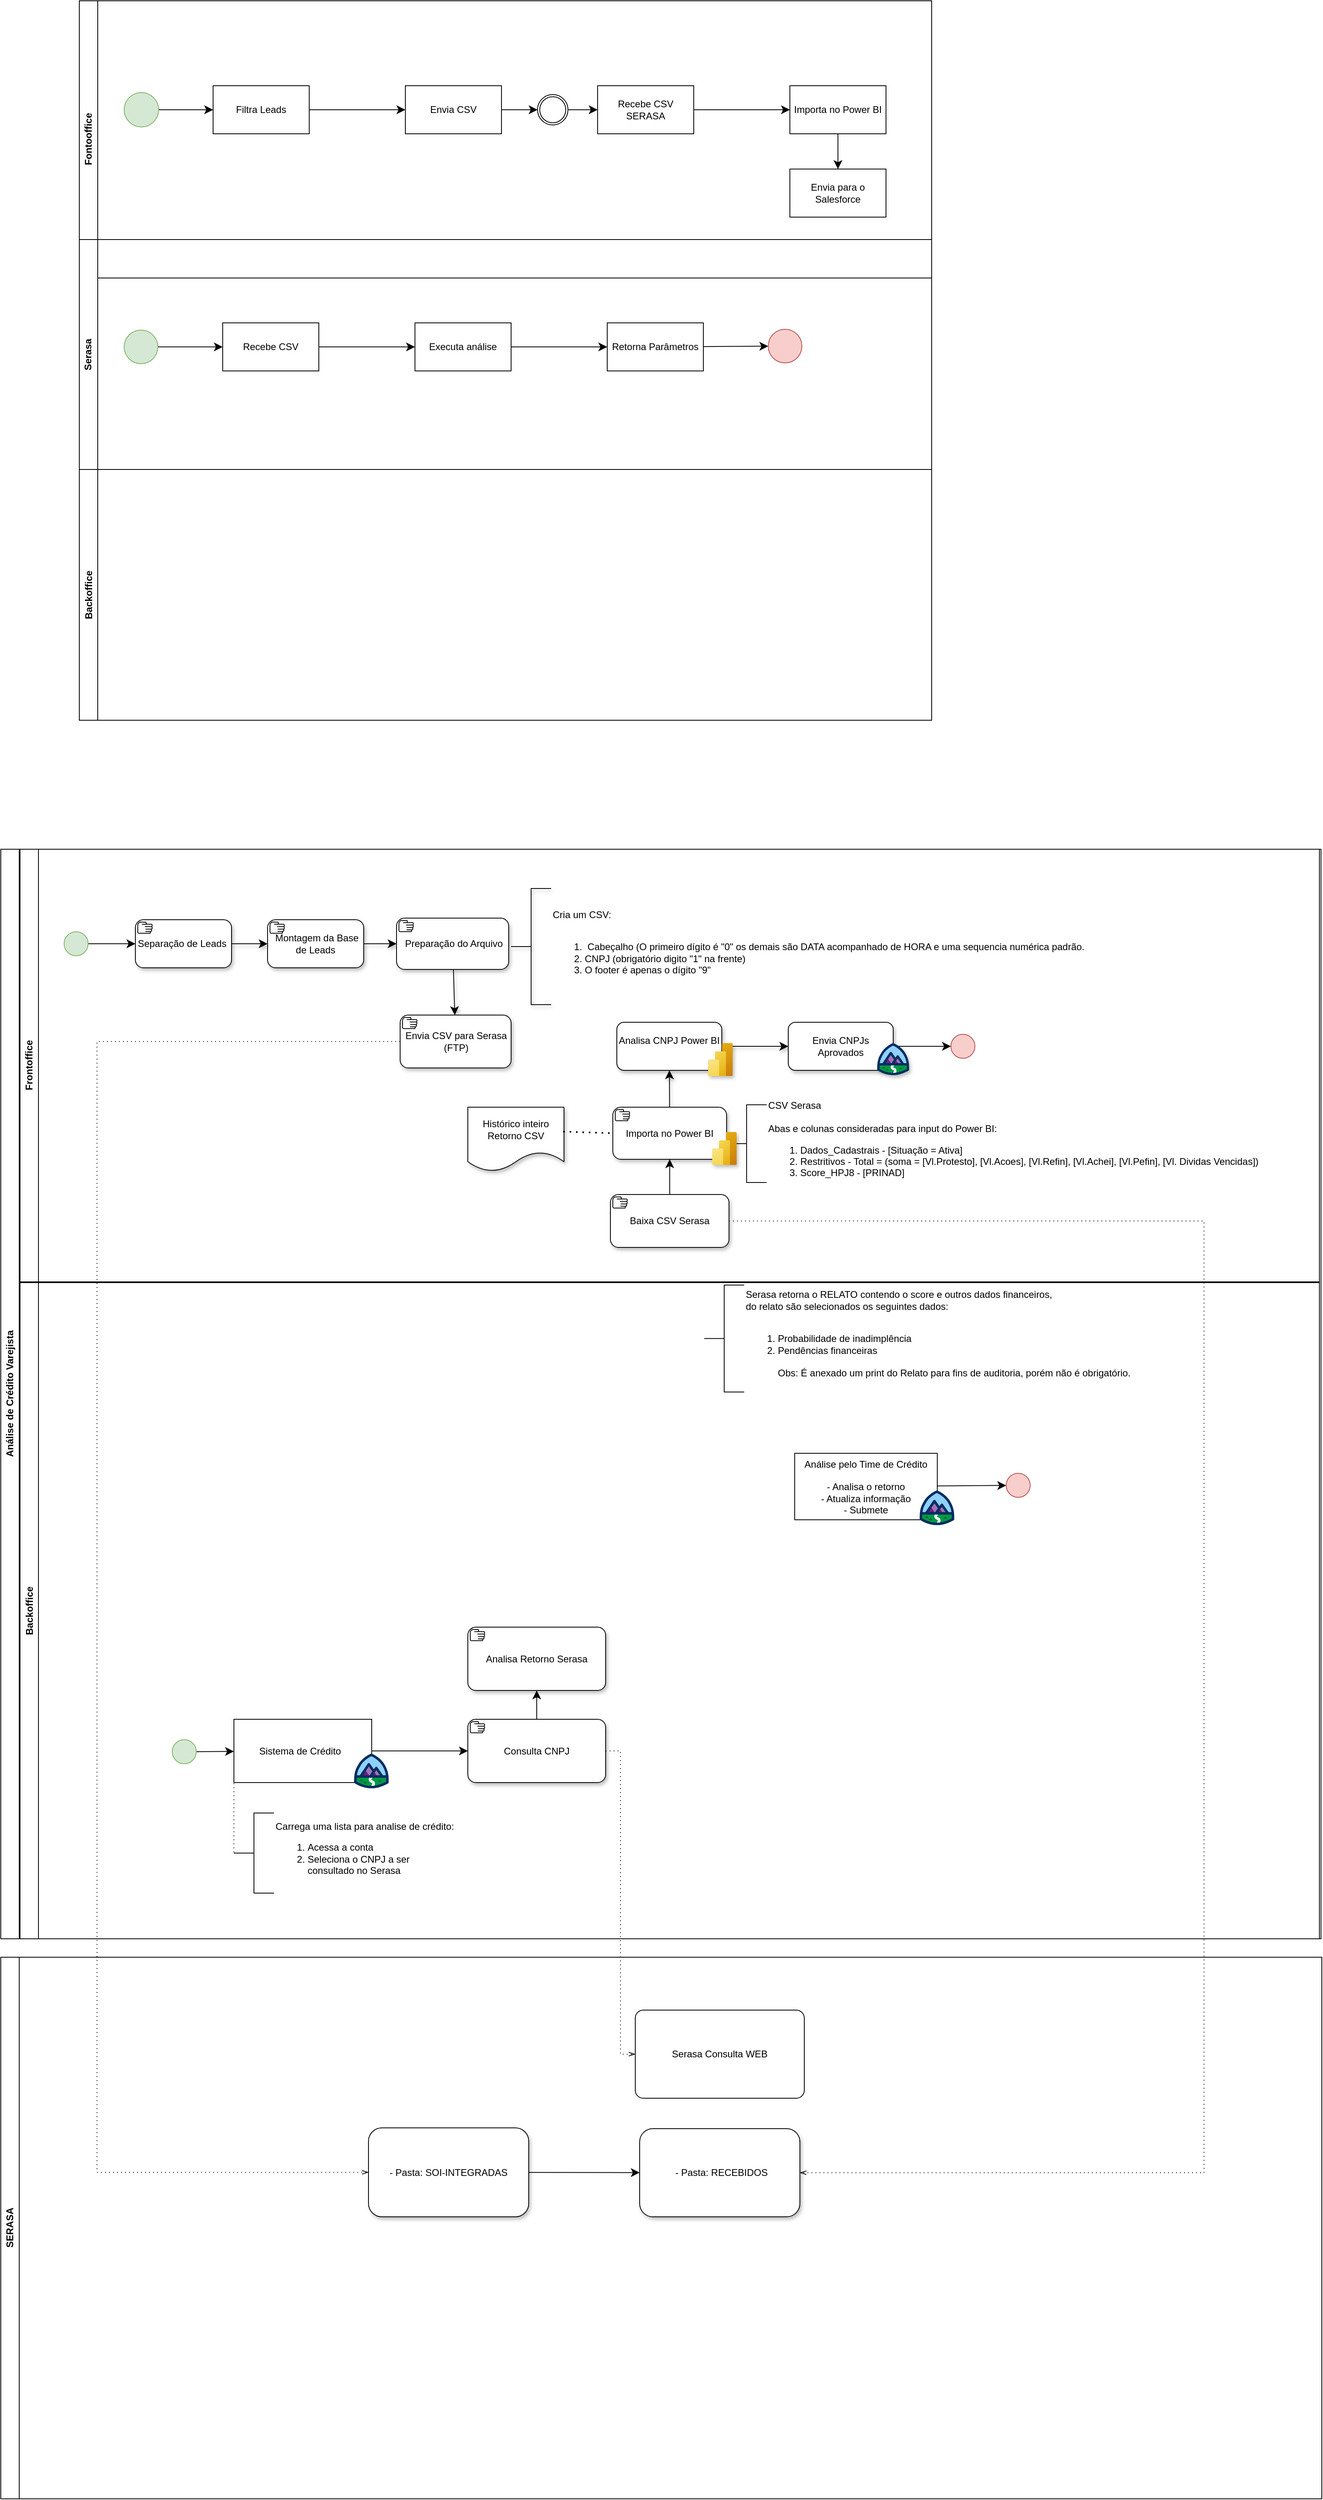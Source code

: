 <mxfile version="24.4.13" type="github">
  <diagram name="Página-1" id="HzU6DnvcWr33lS5XU5_k">
    <mxGraphModel dx="2713" dy="1324" grid="0" gridSize="10" guides="1" tooltips="1" connect="1" arrows="1" fold="1" page="0" pageScale="1" pageWidth="827" pageHeight="1169" math="0" shadow="0">
      <root>
        <mxCell id="0" />
        <mxCell id="1" parent="0" />
        <mxCell id="F1_kbiJudmcKUoZWItg5-99" value="Fontooffice" style="swimlane;horizontal=0;whiteSpace=wrap;html=1;" vertex="1" parent="1">
          <mxGeometry x="-417" y="-90" width="1064" height="346" as="geometry" />
        </mxCell>
        <mxCell id="F1_kbiJudmcKUoZWItg5-100" value="" style="endArrow=classic;html=1;rounded=0;fontSize=12;startSize=8;endSize=8;curved=1;entryX=0;entryY=0.5;entryDx=0;entryDy=0;" edge="1" parent="F1_kbiJudmcKUoZWItg5-99" source="F1_kbiJudmcKUoZWItg5-101" target="F1_kbiJudmcKUoZWItg5-103">
          <mxGeometry width="50" height="50" relative="1" as="geometry">
            <mxPoint x="97" y="138.5" as="sourcePoint" />
            <mxPoint x="222" y="153.5" as="targetPoint" />
          </mxGeometry>
        </mxCell>
        <mxCell id="F1_kbiJudmcKUoZWItg5-101" value="" style="ellipse;whiteSpace=wrap;html=1;aspect=fixed;fillColor=#d5e8d4;strokeColor=#82b366;" vertex="1" parent="F1_kbiJudmcKUoZWItg5-99">
          <mxGeometry x="56" y="114.5" width="43" height="43" as="geometry" />
        </mxCell>
        <mxCell id="F1_kbiJudmcKUoZWItg5-102" value="" style="edgeStyle=none;curved=1;rounded=0;orthogonalLoop=1;jettySize=auto;html=1;fontSize=12;startSize=8;endSize=8;" edge="1" parent="F1_kbiJudmcKUoZWItg5-99" source="F1_kbiJudmcKUoZWItg5-103" target="F1_kbiJudmcKUoZWItg5-105">
          <mxGeometry relative="1" as="geometry" />
        </mxCell>
        <mxCell id="F1_kbiJudmcKUoZWItg5-103" value="Filtra Leads" style="rounded=0;whiteSpace=wrap;html=1;" vertex="1" parent="F1_kbiJudmcKUoZWItg5-99">
          <mxGeometry x="167" y="106" width="120" height="60" as="geometry" />
        </mxCell>
        <mxCell id="F1_kbiJudmcKUoZWItg5-104" value="" style="edgeStyle=none;curved=1;rounded=0;orthogonalLoop=1;jettySize=auto;html=1;fontSize=12;startSize=8;endSize=8;entryX=0;entryY=0.5;entryDx=0;entryDy=0;entryPerimeter=0;" edge="1" parent="F1_kbiJudmcKUoZWItg5-99" source="F1_kbiJudmcKUoZWItg5-105" target="F1_kbiJudmcKUoZWItg5-112">
          <mxGeometry relative="1" as="geometry" />
        </mxCell>
        <mxCell id="F1_kbiJudmcKUoZWItg5-105" value="Envia CSV" style="rounded=0;whiteSpace=wrap;html=1;" vertex="1" parent="F1_kbiJudmcKUoZWItg5-99">
          <mxGeometry x="407" y="106" width="120" height="60" as="geometry" />
        </mxCell>
        <mxCell id="F1_kbiJudmcKUoZWItg5-106" value="" style="edgeStyle=none;curved=1;rounded=0;orthogonalLoop=1;jettySize=auto;html=1;fontSize=12;startSize=8;endSize=8;" edge="1" parent="F1_kbiJudmcKUoZWItg5-99" source="F1_kbiJudmcKUoZWItg5-107" target="F1_kbiJudmcKUoZWItg5-109">
          <mxGeometry relative="1" as="geometry" />
        </mxCell>
        <mxCell id="F1_kbiJudmcKUoZWItg5-107" value="Recebe CSV SERASA" style="rounded=0;whiteSpace=wrap;html=1;" vertex="1" parent="F1_kbiJudmcKUoZWItg5-99">
          <mxGeometry x="647" y="106" width="120" height="60" as="geometry" />
        </mxCell>
        <mxCell id="F1_kbiJudmcKUoZWItg5-108" value="" style="edgeStyle=none;curved=1;rounded=0;orthogonalLoop=1;jettySize=auto;html=1;fontSize=12;startSize=8;endSize=8;" edge="1" parent="F1_kbiJudmcKUoZWItg5-99" source="F1_kbiJudmcKUoZWItg5-109" target="F1_kbiJudmcKUoZWItg5-110">
          <mxGeometry relative="1" as="geometry" />
        </mxCell>
        <mxCell id="F1_kbiJudmcKUoZWItg5-109" value="Importa no Power BI" style="rounded=0;whiteSpace=wrap;html=1;" vertex="1" parent="F1_kbiJudmcKUoZWItg5-99">
          <mxGeometry x="887" y="106" width="120" height="60" as="geometry" />
        </mxCell>
        <mxCell id="F1_kbiJudmcKUoZWItg5-110" value="Envia para o Salesforce" style="rounded=0;whiteSpace=wrap;html=1;" vertex="1" parent="F1_kbiJudmcKUoZWItg5-99">
          <mxGeometry x="887" y="210" width="120" height="60" as="geometry" />
        </mxCell>
        <mxCell id="F1_kbiJudmcKUoZWItg5-111" value="" style="edgeStyle=none;curved=1;rounded=0;orthogonalLoop=1;jettySize=auto;html=1;fontSize=12;startSize=8;endSize=8;" edge="1" parent="F1_kbiJudmcKUoZWItg5-99" source="F1_kbiJudmcKUoZWItg5-112" target="F1_kbiJudmcKUoZWItg5-107">
          <mxGeometry relative="1" as="geometry" />
        </mxCell>
        <mxCell id="F1_kbiJudmcKUoZWItg5-112" value="" style="points=[[0.145,0.145,0],[0.5,0,0],[0.855,0.145,0],[1,0.5,0],[0.855,0.855,0],[0.5,1,0],[0.145,0.855,0],[0,0.5,0]];shape=mxgraph.bpmn.event;html=1;verticalLabelPosition=bottom;labelBackgroundColor=#ffffff;verticalAlign=top;align=center;perimeter=ellipsePerimeter;outlineConnect=0;aspect=fixed;outline=throwing;symbol=general;" vertex="1" parent="F1_kbiJudmcKUoZWItg5-99">
          <mxGeometry x="572" y="117" width="38" height="38" as="geometry" />
        </mxCell>
        <mxCell id="F1_kbiJudmcKUoZWItg5-113" value="Serasa" style="swimlane;horizontal=0;whiteSpace=wrap;html=1;" vertex="1" parent="1">
          <mxGeometry x="-417" y="208" width="1064" height="287" as="geometry" />
        </mxCell>
        <mxCell id="F1_kbiJudmcKUoZWItg5-114" value="" style="edgeStyle=none;curved=1;rounded=0;orthogonalLoop=1;jettySize=auto;html=1;fontSize=12;startSize=8;endSize=8;" edge="1" parent="F1_kbiJudmcKUoZWItg5-113" source="F1_kbiJudmcKUoZWItg5-115" target="F1_kbiJudmcKUoZWItg5-117">
          <mxGeometry relative="1" as="geometry" />
        </mxCell>
        <mxCell id="F1_kbiJudmcKUoZWItg5-115" value="" style="ellipse;whiteSpace=wrap;html=1;aspect=fixed;fillColor=#d5e8d4;strokeColor=#82b366;" vertex="1" parent="F1_kbiJudmcKUoZWItg5-113">
          <mxGeometry x="56" y="113" width="42" height="42" as="geometry" />
        </mxCell>
        <mxCell id="F1_kbiJudmcKUoZWItg5-116" value="" style="edgeStyle=none;curved=1;rounded=0;orthogonalLoop=1;jettySize=auto;html=1;fontSize=12;startSize=8;endSize=8;" edge="1" parent="F1_kbiJudmcKUoZWItg5-113" source="F1_kbiJudmcKUoZWItg5-117" target="F1_kbiJudmcKUoZWItg5-119">
          <mxGeometry relative="1" as="geometry" />
        </mxCell>
        <mxCell id="F1_kbiJudmcKUoZWItg5-117" value="Recebe CSV" style="whiteSpace=wrap;html=1;" vertex="1" parent="F1_kbiJudmcKUoZWItg5-113">
          <mxGeometry x="179" y="104" width="120" height="60" as="geometry" />
        </mxCell>
        <mxCell id="F1_kbiJudmcKUoZWItg5-118" value="" style="edgeStyle=none;curved=1;rounded=0;orthogonalLoop=1;jettySize=auto;html=1;fontSize=12;startSize=8;endSize=8;" edge="1" parent="F1_kbiJudmcKUoZWItg5-113" source="F1_kbiJudmcKUoZWItg5-119" target="F1_kbiJudmcKUoZWItg5-121">
          <mxGeometry relative="1" as="geometry" />
        </mxCell>
        <mxCell id="F1_kbiJudmcKUoZWItg5-119" value="Executa análise" style="whiteSpace=wrap;html=1;" vertex="1" parent="F1_kbiJudmcKUoZWItg5-113">
          <mxGeometry x="419" y="104" width="120" height="60" as="geometry" />
        </mxCell>
        <mxCell id="F1_kbiJudmcKUoZWItg5-120" value="" style="edgeStyle=none;curved=1;rounded=0;orthogonalLoop=1;jettySize=auto;html=1;fontSize=12;startSize=8;endSize=8;" edge="1" parent="F1_kbiJudmcKUoZWItg5-113" source="F1_kbiJudmcKUoZWItg5-121" target="F1_kbiJudmcKUoZWItg5-122">
          <mxGeometry relative="1" as="geometry" />
        </mxCell>
        <mxCell id="F1_kbiJudmcKUoZWItg5-121" value="Retorna Parâmetros" style="whiteSpace=wrap;html=1;" vertex="1" parent="F1_kbiJudmcKUoZWItg5-113">
          <mxGeometry x="659" y="104" width="120" height="60" as="geometry" />
        </mxCell>
        <mxCell id="F1_kbiJudmcKUoZWItg5-122" value="" style="ellipse;whiteSpace=wrap;html=1;fillColor=#f8cecc;strokeColor=#b85450;" vertex="1" parent="F1_kbiJudmcKUoZWItg5-113">
          <mxGeometry x="860" y="112" width="42" height="42" as="geometry" />
        </mxCell>
        <mxCell id="F1_kbiJudmcKUoZWItg5-123" value="Backoffice" style="swimlane;horizontal=0;whiteSpace=wrap;html=1;" vertex="1" parent="1">
          <mxGeometry x="-417" y="495" width="1064" height="313" as="geometry" />
        </mxCell>
        <mxCell id="F1_kbiJudmcKUoZWItg5-124" value="Frontoffice" style="swimlane;horizontal=0;whiteSpace=wrap;html=1;" vertex="1" parent="1">
          <mxGeometry x="-491" y="969" width="1622" height="540" as="geometry" />
        </mxCell>
        <mxCell id="F1_kbiJudmcKUoZWItg5-125" value="Análise de Crédito Varejista" style="swimlane;horizontal=0;whiteSpace=wrap;html=1;strokeWidth=1;gradientColor=none;" vertex="1" parent="1">
          <mxGeometry x="-515" y="969" width="1648" height="1360" as="geometry" />
        </mxCell>
        <mxCell id="F1_kbiJudmcKUoZWItg5-126" value="" style="edgeStyle=none;curved=1;rounded=0;orthogonalLoop=1;jettySize=auto;html=1;fontSize=12;startSize=8;endSize=8;" edge="1" parent="F1_kbiJudmcKUoZWItg5-125" source="F1_kbiJudmcKUoZWItg5-127" target="F1_kbiJudmcKUoZWItg5-133">
          <mxGeometry relative="1" as="geometry" />
        </mxCell>
        <mxCell id="F1_kbiJudmcKUoZWItg5-127" value="" style="ellipse;whiteSpace=wrap;html=1;aspect=fixed;fillColor=#d5e8d4;strokeColor=#82b366;" vertex="1" parent="F1_kbiJudmcKUoZWItg5-125">
          <mxGeometry x="79" y="103" width="30" height="30" as="geometry" />
        </mxCell>
        <mxCell id="F1_kbiJudmcKUoZWItg5-128" value="" style="ellipse;whiteSpace=wrap;html=1;aspect=fixed;fillColor=#f8cecc;strokeColor=#b85450;" vertex="1" parent="F1_kbiJudmcKUoZWItg5-125">
          <mxGeometry x="1186" y="231" width="30" height="30" as="geometry" />
        </mxCell>
        <mxCell id="F1_kbiJudmcKUoZWItg5-129" value="" style="edgeStyle=none;curved=1;rounded=0;orthogonalLoop=1;jettySize=auto;html=1;fontSize=12;startSize=8;endSize=8;shadow=1;" edge="1" parent="F1_kbiJudmcKUoZWItg5-125" source="F1_kbiJudmcKUoZWItg5-137" target="F1_kbiJudmcKUoZWItg5-140">
          <mxGeometry relative="1" as="geometry" />
        </mxCell>
        <mxCell id="F1_kbiJudmcKUoZWItg5-130" value="" style="edgeStyle=none;curved=1;rounded=0;orthogonalLoop=1;jettySize=auto;html=1;fontSize=12;startSize=8;endSize=8;shadow=1;" edge="1" parent="F1_kbiJudmcKUoZWItg5-125" source="F1_kbiJudmcKUoZWItg5-140" target="F1_kbiJudmcKUoZWItg5-143">
          <mxGeometry relative="1" as="geometry" />
        </mxCell>
        <mxCell id="F1_kbiJudmcKUoZWItg5-131" value="" style="edgeStyle=none;curved=1;rounded=0;orthogonalLoop=1;jettySize=auto;html=1;fontSize=12;startSize=8;endSize=8;shadow=1;" edge="1" parent="F1_kbiJudmcKUoZWItg5-125" source="F1_kbiJudmcKUoZWItg5-151" target="F1_kbiJudmcKUoZWItg5-132">
          <mxGeometry relative="1" as="geometry">
            <mxPoint x="579.5" y="148.0" as="sourcePoint" />
            <mxPoint x="596" y="201" as="targetPoint" />
          </mxGeometry>
        </mxCell>
        <mxCell id="F1_kbiJudmcKUoZWItg5-132" value="&lt;div&gt;Envia CSV para Serasa (FTP)&lt;/div&gt;" style="points=[[0.25,0,0],[0.5,0,0],[0.75,0,0],[1,0.25,0],[1,0.5,0],[1,0.75,0],[0.75,1,0],[0.5,1,0],[0.25,1,0],[0,0.75,0],[0,0.5,0],[0,0.25,0]];shape=mxgraph.bpmn.task;whiteSpace=wrap;rectStyle=rounded;size=10;html=1;container=1;expand=0;collapsible=0;taskMarker=manual;shadow=1;" vertex="1" parent="F1_kbiJudmcKUoZWItg5-125">
          <mxGeometry x="498.5" y="207" width="138.5" height="66" as="geometry" />
        </mxCell>
        <mxCell id="F1_kbiJudmcKUoZWItg5-133" value="&lt;div&gt;Separação d&lt;span style=&quot;background-color: initial;&quot;&gt;e Leads&amp;nbsp;&lt;/span&gt;&lt;/div&gt;" style="points=[[0.25,0,0],[0.5,0,0],[0.75,0,0],[1,0.25,0],[1,0.5,0],[1,0.75,0],[0.75,1,0],[0.5,1,0],[0.25,1,0],[0,0.75,0],[0,0.5,0],[0,0.25,0]];shape=mxgraph.bpmn.task;whiteSpace=wrap;rectStyle=rounded;size=10;html=1;container=1;expand=0;collapsible=0;taskMarker=manual;shadow=1;" vertex="1" parent="F1_kbiJudmcKUoZWItg5-125">
          <mxGeometry x="168" y="88" width="120" height="60" as="geometry" />
        </mxCell>
        <mxCell id="F1_kbiJudmcKUoZWItg5-134" value="&amp;nbsp;Montagem da Base de Leads" style="points=[[0.25,0,0],[0.5,0,0],[0.75,0,0],[1,0.25,0],[1,0.5,0],[1,0.75,0],[0.75,1,0],[0.5,1,0],[0.25,1,0],[0,0.75,0],[0,0.5,0],[0,0.25,0]];shape=mxgraph.bpmn.task;whiteSpace=wrap;rectStyle=rounded;size=10;html=1;container=1;expand=0;collapsible=0;taskMarker=manual;shadow=1;" vertex="1" parent="F1_kbiJudmcKUoZWItg5-125">
          <mxGeometry x="333" y="88" width="120" height="60" as="geometry" />
        </mxCell>
        <mxCell id="F1_kbiJudmcKUoZWItg5-135" value="" style="edgeStyle=none;curved=1;rounded=0;orthogonalLoop=1;jettySize=auto;html=1;fontSize=12;startSize=8;endSize=8;shadow=1;entryX=0;entryY=0.5;entryDx=0;entryDy=0;" edge="1" parent="F1_kbiJudmcKUoZWItg5-125" source="F1_kbiJudmcKUoZWItg5-133" target="F1_kbiJudmcKUoZWItg5-134">
          <mxGeometry relative="1" as="geometry">
            <mxPoint x="322" y="118" as="targetPoint" />
          </mxGeometry>
        </mxCell>
        <mxCell id="F1_kbiJudmcKUoZWItg5-136" value="" style="edgeStyle=none;curved=1;rounded=0;orthogonalLoop=1;jettySize=auto;html=1;fontSize=12;startSize=8;endSize=8;shadow=1;" edge="1" parent="F1_kbiJudmcKUoZWItg5-125" source="F1_kbiJudmcKUoZWItg5-134" target="F1_kbiJudmcKUoZWItg5-151">
          <mxGeometry relative="1" as="geometry">
            <mxPoint x="514.0" y="118.0" as="targetPoint" />
          </mxGeometry>
        </mxCell>
        <mxCell id="F1_kbiJudmcKUoZWItg5-138" value="" style="edgeStyle=none;curved=1;rounded=0;orthogonalLoop=1;jettySize=auto;html=1;fontSize=12;startSize=8;endSize=8;" edge="1" parent="F1_kbiJudmcKUoZWItg5-125" source="F1_kbiJudmcKUoZWItg5-143" target="F1_kbiJudmcKUoZWItg5-128">
          <mxGeometry relative="1" as="geometry" />
        </mxCell>
        <mxCell id="F1_kbiJudmcKUoZWItg5-139" value="" style="group;shadow=1;rounded=0;" vertex="1" connectable="0" parent="F1_kbiJudmcKUoZWItg5-125">
          <mxGeometry x="769" y="216" width="144.75" height="67" as="geometry" />
        </mxCell>
        <mxCell id="F1_kbiJudmcKUoZWItg5-140" value="Analisa CNPJ Power BI&lt;div&gt;&lt;br&gt;&lt;/div&gt;" style="rounded=1;whiteSpace=wrap;html=1;shadow=1;glass=0;" vertex="1" parent="F1_kbiJudmcKUoZWItg5-139">
          <mxGeometry width="131" height="60" as="geometry" />
        </mxCell>
        <mxCell id="F1_kbiJudmcKUoZWItg5-141" value="" style="image;aspect=fixed;html=1;points=[];align=center;fontSize=12;image=img/lib/azure2/analytics/Power_BI_Embedded.svg;shadow=1;" vertex="1" parent="F1_kbiJudmcKUoZWItg5-139">
          <mxGeometry x="114" y="26" width="30.75" height="41" as="geometry" />
        </mxCell>
        <mxCell id="F1_kbiJudmcKUoZWItg5-142" value="" style="group;shadow=1;" vertex="1" connectable="0" parent="F1_kbiJudmcKUoZWItg5-125">
          <mxGeometry x="983" y="216" width="151" height="66" as="geometry" />
        </mxCell>
        <mxCell id="F1_kbiJudmcKUoZWItg5-143" value="Envia CNPJs Aprovados" style="rounded=1;whiteSpace=wrap;html=1;shadow=1;glass=0;" vertex="1" parent="F1_kbiJudmcKUoZWItg5-142">
          <mxGeometry width="131" height="60" as="geometry" />
        </mxCell>
        <mxCell id="F1_kbiJudmcKUoZWItg5-144" value="" style="verticalLabelPosition=bottom;aspect=fixed;html=1;shape=mxgraph.salesforce.learning;shadow=1;" vertex="1" parent="F1_kbiJudmcKUoZWItg5-142">
          <mxGeometry x="111" y="26" width="40" height="40" as="geometry" />
        </mxCell>
        <mxCell id="F1_kbiJudmcKUoZWItg5-145" value="SERASA" style="swimlane;horizontal=0;whiteSpace=wrap;html=1;" vertex="1" parent="F1_kbiJudmcKUoZWItg5-125">
          <mxGeometry y="1383" width="1649" height="676" as="geometry" />
        </mxCell>
        <mxCell id="F1_kbiJudmcKUoZWItg5-146" value="" style="edgeStyle=none;curved=1;rounded=0;orthogonalLoop=1;jettySize=auto;html=1;fontSize=12;startSize=8;endSize=8;" edge="1" parent="F1_kbiJudmcKUoZWItg5-145" source="F1_kbiJudmcKUoZWItg5-147" target="F1_kbiJudmcKUoZWItg5-148">
          <mxGeometry relative="1" as="geometry" />
        </mxCell>
        <mxCell id="F1_kbiJudmcKUoZWItg5-147" value="&amp;nbsp;- Pasta: SOI-INTEGRADAS&amp;nbsp;" style="rounded=1;whiteSpace=wrap;html=1;shadow=1;" vertex="1" parent="F1_kbiJudmcKUoZWItg5-145">
          <mxGeometry x="459" y="213" width="200" height="111" as="geometry" />
        </mxCell>
        <mxCell id="F1_kbiJudmcKUoZWItg5-148" value="&amp;nbsp;- Pasta: RECEBIDOS" style="rounded=1;whiteSpace=wrap;html=1;shadow=1;" vertex="1" parent="F1_kbiJudmcKUoZWItg5-145">
          <mxGeometry x="797.5" y="214" width="200" height="110" as="geometry" />
        </mxCell>
        <mxCell id="F1_kbiJudmcKUoZWItg5-188" value="Serasa Consulta WEB" style="points=[[0.25,0,0],[0.5,0,0],[0.75,0,0],[1,0.25,0],[1,0.5,0],[1,0.75,0],[0.75,1,0],[0.5,1,0],[0.25,1,0],[0,0.75,0],[0,0.5,0],[0,0.25,0]];shape=mxgraph.bpmn.task;whiteSpace=wrap;rectStyle=rounded;size=10;html=1;container=1;expand=0;collapsible=0;taskMarker=abstract;" vertex="1" parent="F1_kbiJudmcKUoZWItg5-145">
          <mxGeometry x="792" y="66" width="211" height="110" as="geometry" />
        </mxCell>
        <mxCell id="F1_kbiJudmcKUoZWItg5-149" value="Backoffice" style="swimlane;horizontal=0;whiteSpace=wrap;html=1;" vertex="1" parent="F1_kbiJudmcKUoZWItg5-125">
          <mxGeometry x="24" y="541" width="1622" height="819" as="geometry" />
        </mxCell>
        <mxCell id="F1_kbiJudmcKUoZWItg5-161" style="edgeStyle=none;curved=1;rounded=0;orthogonalLoop=1;jettySize=auto;html=1;fontSize=12;startSize=8;endSize=8;" edge="1" parent="F1_kbiJudmcKUoZWItg5-149" source="F1_kbiJudmcKUoZWItg5-162" target="F1_kbiJudmcKUoZWItg5-165">
          <mxGeometry relative="1" as="geometry" />
        </mxCell>
        <mxCell id="F1_kbiJudmcKUoZWItg5-162" value="" style="ellipse;whiteSpace=wrap;html=1;aspect=fixed;fillColor=#d5e8d4;strokeColor=#82b366;" vertex="1" parent="F1_kbiJudmcKUoZWItg5-149">
          <mxGeometry x="190" y="570.5" width="30" height="30" as="geometry" />
        </mxCell>
        <mxCell id="F1_kbiJudmcKUoZWItg5-164" value="" style="group" vertex="1" connectable="0" parent="F1_kbiJudmcKUoZWItg5-149">
          <mxGeometry x="267" y="545" width="522" height="86.18" as="geometry" />
        </mxCell>
        <mxCell id="F1_kbiJudmcKUoZWItg5-165" value="&lt;div&gt;&amp;nbsp;Sistema de Crédito&amp;nbsp;&amp;nbsp;&lt;span style=&quot;background-color: initial;&quot;&gt;&amp;nbsp;&lt;/span&gt;&lt;/div&gt;" style="rounded=0;whiteSpace=wrap;html=1;shadow=0;glass=0;" vertex="1" parent="F1_kbiJudmcKUoZWItg5-164">
          <mxGeometry width="172" height="79" as="geometry" />
        </mxCell>
        <mxCell id="F1_kbiJudmcKUoZWItg5-166" value="" style="verticalLabelPosition=bottom;aspect=fixed;html=1;shape=mxgraph.salesforce.learning;" vertex="1" parent="F1_kbiJudmcKUoZWItg5-164">
          <mxGeometry x="150" y="42.83" width="43.35" height="43.35" as="geometry" />
        </mxCell>
        <mxCell id="F1_kbiJudmcKUoZWItg5-167" value="" style="group;shadow=1;rounded=1;" vertex="1" connectable="0" parent="F1_kbiJudmcKUoZWItg5-149">
          <mxGeometry x="967" y="213" width="199.35" height="89.68" as="geometry" />
        </mxCell>
        <mxCell id="F1_kbiJudmcKUoZWItg5-168" value="&lt;div&gt;Análise pelo Time de Crédito&lt;br&gt;&lt;br&gt;- Analisa o retorno&lt;br&gt;&lt;/div&gt;&lt;div&gt;- Atualiza informação&lt;br&gt;- Submete&lt;br&gt;&lt;/div&gt;" style="rounded=0;whiteSpace=wrap;html=1;shadow=0;glass=0;" vertex="1" parent="F1_kbiJudmcKUoZWItg5-167">
          <mxGeometry width="178" height="83" as="geometry" />
        </mxCell>
        <mxCell id="F1_kbiJudmcKUoZWItg5-169" style="edgeStyle=none;curved=1;rounded=0;orthogonalLoop=1;jettySize=auto;html=1;entryX=0;entryY=0.5;entryDx=0;entryDy=0;fontSize=12;startSize=8;endSize=8;" edge="1" parent="F1_kbiJudmcKUoZWItg5-167" source="F1_kbiJudmcKUoZWItg5-168" target="F1_kbiJudmcKUoZWItg5-168">
          <mxGeometry relative="1" as="geometry" />
        </mxCell>
        <mxCell id="F1_kbiJudmcKUoZWItg5-170" value="" style="verticalLabelPosition=bottom;aspect=fixed;html=1;shape=mxgraph.salesforce.learning;" vertex="1" parent="F1_kbiJudmcKUoZWItg5-167">
          <mxGeometry x="156" y="46.33" width="43.35" height="43.35" as="geometry" />
        </mxCell>
        <mxCell id="F1_kbiJudmcKUoZWItg5-163" value="" style="ellipse;whiteSpace=wrap;html=1;aspect=fixed;fillColor=#f8cecc;strokeColor=#b85450;" vertex="1" parent="F1_kbiJudmcKUoZWItg5-149">
          <mxGeometry x="1231" y="238" width="30" height="30" as="geometry" />
        </mxCell>
        <mxCell id="F1_kbiJudmcKUoZWItg5-172" value="" style="edgeStyle=none;curved=1;rounded=0;orthogonalLoop=1;jettySize=auto;html=1;fontSize=12;startSize=8;endSize=8;" edge="1" parent="F1_kbiJudmcKUoZWItg5-149" source="F1_kbiJudmcKUoZWItg5-168" target="F1_kbiJudmcKUoZWItg5-163">
          <mxGeometry relative="1" as="geometry" />
        </mxCell>
        <mxCell id="F1_kbiJudmcKUoZWItg5-179" value="Carrega uma lista para analise de crédito:&lt;div&gt;&lt;ol&gt;&lt;li&gt;&lt;span style=&quot;background-color: initial; text-align: center; text-wrap: wrap;&quot;&gt;Acessa a conta&amp;nbsp;&lt;/span&gt;&lt;/li&gt;&lt;li&gt;&lt;span style=&quot;background-color: initial; text-align: center; text-wrap: wrap;&quot;&gt;Seleciona o CNPJ a ser consultado no Serasa&amp;nbsp;&lt;/span&gt;&lt;span style=&quot;background-color: initial; text-align: center; text-wrap: wrap;&quot;&gt;&amp;nbsp;&lt;/span&gt;&lt;/li&gt;&lt;/ol&gt;&lt;/div&gt;" style="html=1;shape=mxgraph.flowchart.annotation_2;align=left;labelPosition=right;" vertex="1" parent="F1_kbiJudmcKUoZWItg5-149">
          <mxGeometry x="267" y="662" width="50" height="100" as="geometry" />
        </mxCell>
        <mxCell id="F1_kbiJudmcKUoZWItg5-183" value="" style="edgeStyle=elbowEdgeStyle;fontSize=12;html=1;endFill=0;startFill=0;endSize=6;startSize=6;dashed=1;dashPattern=1 4;endArrow=none;startArrow=none;rounded=0;curved=1;entryX=0;entryY=0.5;entryDx=0;entryDy=0;entryPerimeter=0;" edge="1" parent="F1_kbiJudmcKUoZWItg5-149" target="F1_kbiJudmcKUoZWItg5-179">
          <mxGeometry width="160" relative="1" as="geometry">
            <mxPoint x="267" y="625" as="sourcePoint" />
            <mxPoint x="348" y="720" as="targetPoint" />
            <Array as="points" />
          </mxGeometry>
        </mxCell>
        <mxCell id="F1_kbiJudmcKUoZWItg5-196" value="" style="edgeStyle=none;curved=1;rounded=0;orthogonalLoop=1;jettySize=auto;html=1;fontSize=12;startSize=8;endSize=8;exitX=0.5;exitY=0;exitDx=0;exitDy=0;exitPerimeter=0;" edge="1" parent="F1_kbiJudmcKUoZWItg5-149" source="F1_kbiJudmcKUoZWItg5-189" target="F1_kbiJudmcKUoZWItg5-195">
          <mxGeometry relative="1" as="geometry">
            <mxPoint x="766.699" y="13.0" as="sourcePoint" />
          </mxGeometry>
        </mxCell>
        <mxCell id="F1_kbiJudmcKUoZWItg5-189" value="&lt;div&gt;Consulta CNPJ&lt;/div&gt;" style="points=[[0.25,0,0],[0.5,0,0],[0.75,0,0],[1,0.25,0],[1,0.5,0],[1,0.75,0],[0.75,1,0],[0.5,1,0],[0.25,1,0],[0,0.75,0],[0,0.5,0],[0,0.25,0]];shape=mxgraph.bpmn.task;whiteSpace=wrap;rectStyle=rounded;size=10;html=1;container=1;expand=0;collapsible=0;taskMarker=manual;shadow=1;" vertex="1" parent="F1_kbiJudmcKUoZWItg5-149">
          <mxGeometry x="559" y="545" width="172" height="79" as="geometry" />
        </mxCell>
        <mxCell id="F1_kbiJudmcKUoZWItg5-190" value="" style="edgeStyle=none;curved=1;rounded=0;orthogonalLoop=1;jettySize=auto;html=1;fontSize=12;startSize=8;endSize=8;" edge="1" parent="F1_kbiJudmcKUoZWItg5-149" source="F1_kbiJudmcKUoZWItg5-165" target="F1_kbiJudmcKUoZWItg5-189">
          <mxGeometry relative="1" as="geometry" />
        </mxCell>
        <mxCell id="F1_kbiJudmcKUoZWItg5-193" value="Serasa retorna o RELATO contendo o score e outros dados financeiros,&amp;nbsp;&lt;div&gt;do relato são selecionados os seguintes dados:&lt;div&gt;&lt;br&gt;&lt;/div&gt;&lt;div&gt;&lt;ol&gt;&lt;li&gt;Probabilidade de inadimplência&lt;/li&gt;&lt;li&gt;Pendências financeiras&lt;br&gt;&lt;br&gt;Obs: É anexado um print do Relato para fins de auditoria, porém não é obrigatório.&lt;/li&gt;&lt;/ol&gt;&lt;/div&gt;&lt;/div&gt;" style="html=1;shape=mxgraph.flowchart.annotation_2;align=left;labelPosition=right;" vertex="1" parent="F1_kbiJudmcKUoZWItg5-149">
          <mxGeometry x="854" y="3" width="50" height="133.5" as="geometry" />
        </mxCell>
        <mxCell id="F1_kbiJudmcKUoZWItg5-195" value="Analisa Retorno Serasa" style="points=[[0.25,0,0],[0.5,0,0],[0.75,0,0],[1,0.25,0],[1,0.5,0],[1,0.75,0],[0.75,1,0],[0.5,1,0],[0.25,1,0],[0,0.75,0],[0,0.5,0],[0,0.25,0]];shape=mxgraph.bpmn.task;whiteSpace=wrap;rectStyle=rounded;size=10;html=1;container=1;expand=0;collapsible=0;taskMarker=manual;shadow=1;" vertex="1" parent="F1_kbiJudmcKUoZWItg5-149">
          <mxGeometry x="559" y="430" width="172" height="79" as="geometry" />
        </mxCell>
        <mxCell id="F1_kbiJudmcKUoZWItg5-150" value="Cria um CSV:&lt;div&gt;&lt;br&gt;&lt;/div&gt;&lt;div&gt;&lt;ol&gt;&lt;li&gt;&amp;nbsp;Cabeçalho (O primeiro dígito é &quot;0&quot; os demais&amp;nbsp;&lt;span style=&quot;background-color: initial;&quot;&gt;são DATA acompanhado de HORA e uma sequencia numérica padrão.&lt;/span&gt;&lt;/li&gt;&lt;li&gt;CNPJ (obrigatório digito &quot;1&quot; na frente)&lt;/li&gt;&lt;li&gt;O footer é apenas o dígito &quot;9&quot;&lt;/li&gt;&lt;/ol&gt;&lt;/div&gt;" style="html=1;shape=mxgraph.flowchart.annotation_2;align=left;labelPosition=right;shadow=1;" vertex="1" parent="F1_kbiJudmcKUoZWItg5-125">
          <mxGeometry x="637" y="49" width="50" height="145" as="geometry" />
        </mxCell>
        <mxCell id="F1_kbiJudmcKUoZWItg5-151" value="&amp;nbsp;Preparação do Arquivo" style="points=[[0.25,0,0],[0.5,0,0],[0.75,0,0],[1,0.25,0],[1,0.5,0],[1,0.75,0],[0.75,1,0],[0.5,1,0],[0.25,1,0],[0,0.75,0],[0,0.5,0],[0,0.25,0]];shape=mxgraph.bpmn.task;whiteSpace=wrap;rectStyle=rounded;size=10;html=1;container=1;expand=0;collapsible=0;taskMarker=manual;shadow=1;" vertex="1" parent="F1_kbiJudmcKUoZWItg5-125">
          <mxGeometry x="494" y="86" width="140" height="64" as="geometry" />
        </mxCell>
        <mxCell id="F1_kbiJudmcKUoZWItg5-154" value="" style="edgeStyle=none;curved=1;rounded=0;orthogonalLoop=1;jettySize=auto;html=1;fontSize=12;startSize=8;endSize=8;exitX=0.5;exitY=0;exitDx=0;exitDy=0;exitPerimeter=0;" edge="1" parent="F1_kbiJudmcKUoZWItg5-125" source="F1_kbiJudmcKUoZWItg5-155" target="F1_kbiJudmcKUoZWItg5-137">
          <mxGeometry relative="1" as="geometry">
            <mxPoint x="832.412" y="506" as="sourcePoint" />
          </mxGeometry>
        </mxCell>
        <mxCell id="F1_kbiJudmcKUoZWItg5-155" value="Baixa CSV&amp;nbsp;&lt;span style=&quot;background-color: initial;&quot;&gt;Serasa&lt;/span&gt;" style="points=[[0.25,0,0],[0.5,0,0],[0.75,0,0],[1,0.25,0],[1,0.5,0],[1,0.75,0],[0.75,1,0],[0.5,1,0],[0.25,1,0],[0,0.75,0],[0,0.5,0],[0,0.25,0]];shape=mxgraph.bpmn.task;whiteSpace=wrap;rectStyle=rounded;size=10;html=1;container=1;expand=0;collapsible=0;taskMarker=manual;shadow=1;" vertex="1" parent="F1_kbiJudmcKUoZWItg5-125">
          <mxGeometry x="761" y="431" width="148" height="66" as="geometry" />
        </mxCell>
        <mxCell id="F1_kbiJudmcKUoZWItg5-157" style="edgeStyle=none;curved=1;rounded=0;orthogonalLoop=1;jettySize=auto;html=1;exitX=0;exitY=0;exitDx=0;exitDy=0;fontSize=12;startSize=8;endSize=8;" edge="1" parent="F1_kbiJudmcKUoZWItg5-125" source="F1_kbiJudmcKUoZWItg5-128" target="F1_kbiJudmcKUoZWItg5-128">
          <mxGeometry relative="1" as="geometry" />
        </mxCell>
        <mxCell id="F1_kbiJudmcKUoZWItg5-158" value="&lt;div&gt;&lt;br&gt;&lt;/div&gt;&lt;div&gt;&lt;br&gt;&lt;/div&gt;CSV Serasa&lt;div&gt;&lt;br&gt;Abas e colunas consideradas para input do Power BI:&lt;div&gt;&lt;ol&gt;&lt;li&gt;Dados_Cadastrais - [Situação = Ativa]&lt;/li&gt;&lt;li&gt;Restritivos - Total = (soma = [&lt;span dir=&quot;ltr&quot; class=&quot;ui-provider a b c d e f g h i j k l m n o p q r s t u v w x y z ab ac ae af ag ah ai aj ak&quot;&gt;Vl.Protesto], [Vl.Acoes], [Vl.Refin], [Vl.Achei], [Vl.Pefin], [Vl. Dividas Vencidas])&lt;/span&gt;&lt;/li&gt;&lt;li&gt;Score_HPJ8 - [PRINAD]&lt;/li&gt;&lt;/ol&gt;&lt;br&gt;&lt;div&gt;&lt;br&gt;&lt;/div&gt;&lt;/div&gt;&lt;/div&gt;" style="html=1;shape=mxgraph.flowchart.annotation_2;align=left;labelPosition=right;strokeWidth=1;perimeterSpacing=0;" vertex="1" parent="F1_kbiJudmcKUoZWItg5-125">
          <mxGeometry x="906" y="319" width="50" height="97" as="geometry" />
        </mxCell>
        <mxCell id="F1_kbiJudmcKUoZWItg5-178" value="" style="group" vertex="1" connectable="0" parent="F1_kbiJudmcKUoZWItg5-125">
          <mxGeometry x="764" y="322" width="154.75" height="72" as="geometry" />
        </mxCell>
        <mxCell id="F1_kbiJudmcKUoZWItg5-137" value="Importa no Power BI" style="points=[[0.25,0,0],[0.5,0,0],[0.75,0,0],[1,0.25,0],[1,0.5,0],[1,0.75,0],[0.75,1,0],[0.5,1,0],[0.25,1,0],[0,0.75,0],[0,0.5,0],[0,0.25,0]];shape=mxgraph.bpmn.task;whiteSpace=wrap;rectStyle=rounded;size=10;html=1;container=0;expand=0;collapsible=0;taskMarker=manual;shadow=1;" vertex="1" parent="F1_kbiJudmcKUoZWItg5-178">
          <mxGeometry width="142" height="65" as="geometry" />
        </mxCell>
        <mxCell id="F1_kbiJudmcKUoZWItg5-175" value="" style="image;aspect=fixed;html=1;points=[];align=center;fontSize=12;image=img/lib/azure2/analytics/Power_BI_Embedded.svg;shadow=1;container=0;" vertex="1" parent="F1_kbiJudmcKUoZWItg5-178">
          <mxGeometry x="124" y="31" width="30.75" height="41" as="geometry" />
        </mxCell>
        <mxCell id="F1_kbiJudmcKUoZWItg5-186" style="edgeStyle=none;curved=1;rounded=0;orthogonalLoop=1;jettySize=auto;html=1;exitX=1;exitY=1;exitDx=0;exitDy=0;exitPerimeter=0;fontSize=12;startSize=8;endSize=8;" edge="1" parent="F1_kbiJudmcKUoZWItg5-125" source="F1_kbiJudmcKUoZWItg5-158" target="F1_kbiJudmcKUoZWItg5-158">
          <mxGeometry relative="1" as="geometry" />
        </mxCell>
        <mxCell id="F1_kbiJudmcKUoZWItg5-197" value="Histórico inteiro Retorno CSV" style="shape=document;whiteSpace=wrap;html=1;boundedLbl=1;shadow=1;" vertex="1" parent="F1_kbiJudmcKUoZWItg5-125">
          <mxGeometry x="583" y="322" width="120" height="80" as="geometry" />
        </mxCell>
        <mxCell id="F1_kbiJudmcKUoZWItg5-199" value="" style="endArrow=none;dashed=1;html=1;dashPattern=1 3;strokeWidth=2;rounded=0;exitX=0.992;exitY=0.381;exitDx=0;exitDy=0;exitPerimeter=0;entryX=0;entryY=0.5;entryDx=0;entryDy=0;entryPerimeter=0;" edge="1" parent="F1_kbiJudmcKUoZWItg5-125" source="F1_kbiJudmcKUoZWItg5-197" target="F1_kbiJudmcKUoZWItg5-137">
          <mxGeometry width="50" height="50" relative="1" as="geometry">
            <mxPoint x="678" y="362" as="sourcePoint" />
            <mxPoint x="707" y="354" as="targetPoint" />
          </mxGeometry>
        </mxCell>
        <mxCell id="F1_kbiJudmcKUoZWItg5-203" value="" style="edgeStyle=elbowEdgeStyle;fontSize=12;html=1;endFill=0;startFill=0;endSize=6;startSize=6;dashed=1;dashPattern=1 4;endArrow=openThin;startArrow=none;rounded=0;exitX=1;exitY=0.5;exitDx=0;exitDy=0;exitPerimeter=0;entryX=1;entryY=0.5;entryDx=0;entryDy=0;" edge="1" parent="F1_kbiJudmcKUoZWItg5-125" source="F1_kbiJudmcKUoZWItg5-155" target="F1_kbiJudmcKUoZWItg5-148">
          <mxGeometry width="160" relative="1" as="geometry">
            <mxPoint x="908" y="467" as="sourcePoint" />
            <mxPoint x="1257" y="1656" as="targetPoint" />
            <Array as="points">
              <mxPoint x="1502" y="1067" />
            </Array>
          </mxGeometry>
        </mxCell>
        <mxCell id="F1_kbiJudmcKUoZWItg5-204" value="" style="edgeStyle=elbowEdgeStyle;fontSize=12;html=1;endFill=0;startFill=0;endSize=6;startSize=6;dashed=1;dashPattern=1 4;endArrow=openThin;startArrow=none;rounded=0;entryX=0;entryY=0.5;entryDx=0;entryDy=0;" edge="1" parent="F1_kbiJudmcKUoZWItg5-125" source="F1_kbiJudmcKUoZWItg5-132" target="F1_kbiJudmcKUoZWItg5-147">
          <mxGeometry width="160" relative="1" as="geometry">
            <mxPoint x="173" y="234" as="sourcePoint" />
            <mxPoint x="79" y="1649" as="targetPoint" />
            <Array as="points">
              <mxPoint x="120.06" y="1531.73" />
            </Array>
          </mxGeometry>
        </mxCell>
        <mxCell id="F1_kbiJudmcKUoZWItg5-205" value="" style="edgeStyle=elbowEdgeStyle;fontSize=12;html=1;endFill=0;startFill=0;endSize=6;startSize=6;dashed=1;dashPattern=1 4;endArrow=openThin;startArrow=none;rounded=0;exitX=1;exitY=0.5;exitDx=0;exitDy=0;exitPerimeter=0;entryX=0;entryY=0.5;entryDx=0;entryDy=0;entryPerimeter=0;" edge="1" parent="F1_kbiJudmcKUoZWItg5-125" source="F1_kbiJudmcKUoZWItg5-189" target="F1_kbiJudmcKUoZWItg5-188">
          <mxGeometry width="160" relative="1" as="geometry">
            <mxPoint x="670" y="1218" as="sourcePoint" />
            <mxPoint x="809" y="1316" as="targetPoint" />
          </mxGeometry>
        </mxCell>
      </root>
    </mxGraphModel>
  </diagram>
</mxfile>
